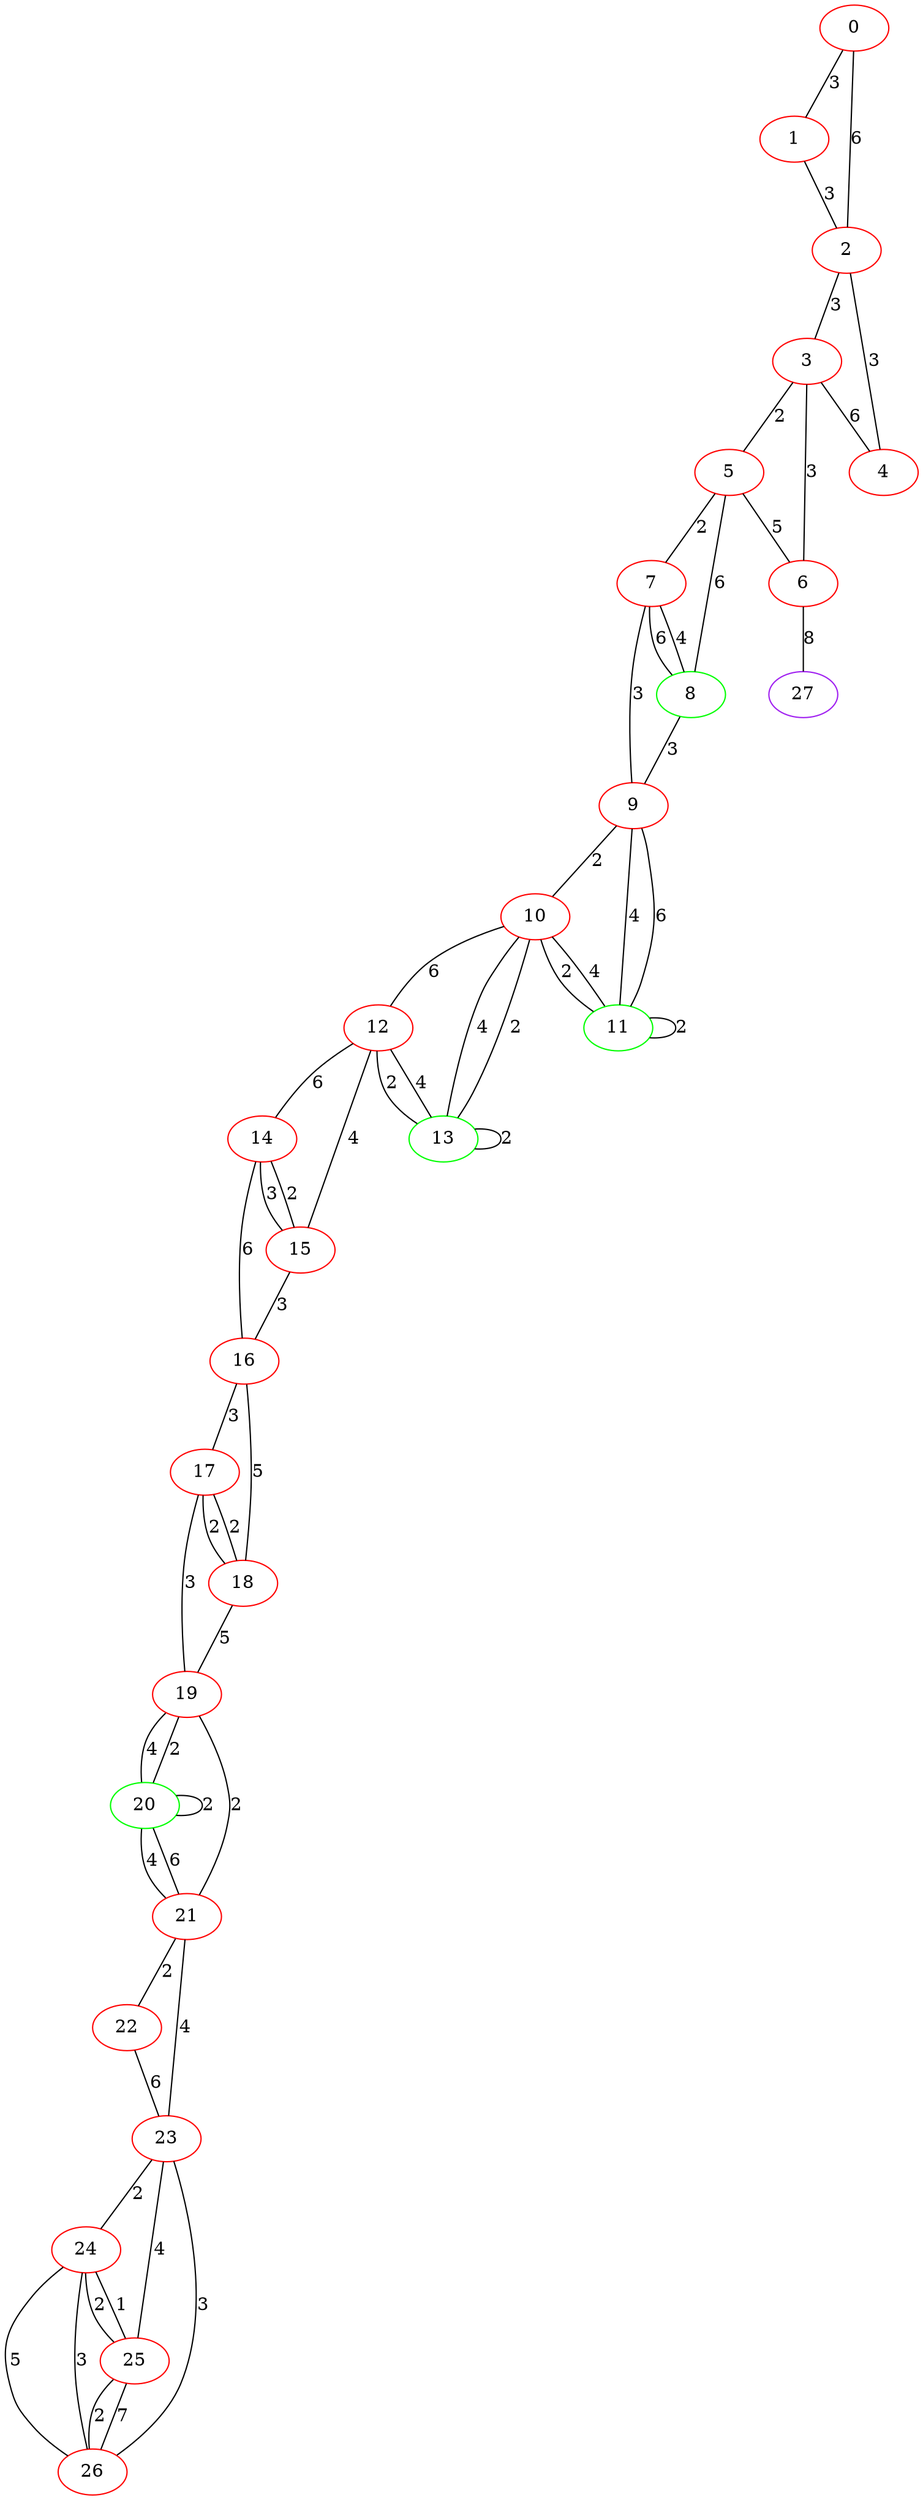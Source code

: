 graph "" {
0 [color=red, weight=1];
1 [color=red, weight=1];
2 [color=red, weight=1];
3 [color=red, weight=1];
4 [color=red, weight=1];
5 [color=red, weight=1];
6 [color=red, weight=1];
7 [color=red, weight=1];
8 [color=green, weight=2];
9 [color=red, weight=1];
10 [color=red, weight=1];
11 [color=green, weight=2];
12 [color=red, weight=1];
13 [color=green, weight=2];
14 [color=red, weight=1];
15 [color=red, weight=1];
16 [color=red, weight=1];
17 [color=red, weight=1];
18 [color=red, weight=1];
19 [color=red, weight=1];
20 [color=green, weight=2];
21 [color=red, weight=1];
22 [color=red, weight=1];
23 [color=red, weight=1];
24 [color=red, weight=1];
25 [color=red, weight=1];
26 [color=red, weight=1];
27 [color=purple, weight=4];
0 -- 1  [key=0, label=3];
0 -- 2  [key=0, label=6];
1 -- 2  [key=0, label=3];
2 -- 3  [key=0, label=3];
2 -- 4  [key=0, label=3];
3 -- 4  [key=0, label=6];
3 -- 5  [key=0, label=2];
3 -- 6  [key=0, label=3];
5 -- 8  [key=0, label=6];
5 -- 6  [key=0, label=5];
5 -- 7  [key=0, label=2];
6 -- 27  [key=0, label=8];
7 -- 8  [key=0, label=4];
7 -- 8  [key=1, label=6];
7 -- 9  [key=0, label=3];
8 -- 9  [key=0, label=3];
9 -- 10  [key=0, label=2];
9 -- 11  [key=0, label=4];
9 -- 11  [key=1, label=6];
10 -- 11  [key=0, label=2];
10 -- 11  [key=1, label=4];
10 -- 12  [key=0, label=6];
10 -- 13  [key=0, label=4];
10 -- 13  [key=1, label=2];
11 -- 11  [key=0, label=2];
12 -- 13  [key=0, label=2];
12 -- 13  [key=1, label=4];
12 -- 14  [key=0, label=6];
12 -- 15  [key=0, label=4];
13 -- 13  [key=0, label=2];
14 -- 16  [key=0, label=6];
14 -- 15  [key=0, label=2];
14 -- 15  [key=1, label=3];
15 -- 16  [key=0, label=3];
16 -- 17  [key=0, label=3];
16 -- 18  [key=0, label=5];
17 -- 18  [key=0, label=2];
17 -- 18  [key=1, label=2];
17 -- 19  [key=0, label=3];
18 -- 19  [key=0, label=5];
19 -- 20  [key=0, label=4];
19 -- 20  [key=1, label=2];
19 -- 21  [key=0, label=2];
20 -- 20  [key=0, label=2];
20 -- 21  [key=0, label=6];
20 -- 21  [key=1, label=4];
21 -- 22  [key=0, label=2];
21 -- 23  [key=0, label=4];
22 -- 23  [key=0, label=6];
23 -- 24  [key=0, label=2];
23 -- 25  [key=0, label=4];
23 -- 26  [key=0, label=3];
24 -- 25  [key=0, label=2];
24 -- 25  [key=1, label=1];
24 -- 26  [key=0, label=5];
24 -- 26  [key=1, label=3];
25 -- 26  [key=0, label=7];
25 -- 26  [key=1, label=2];
}
